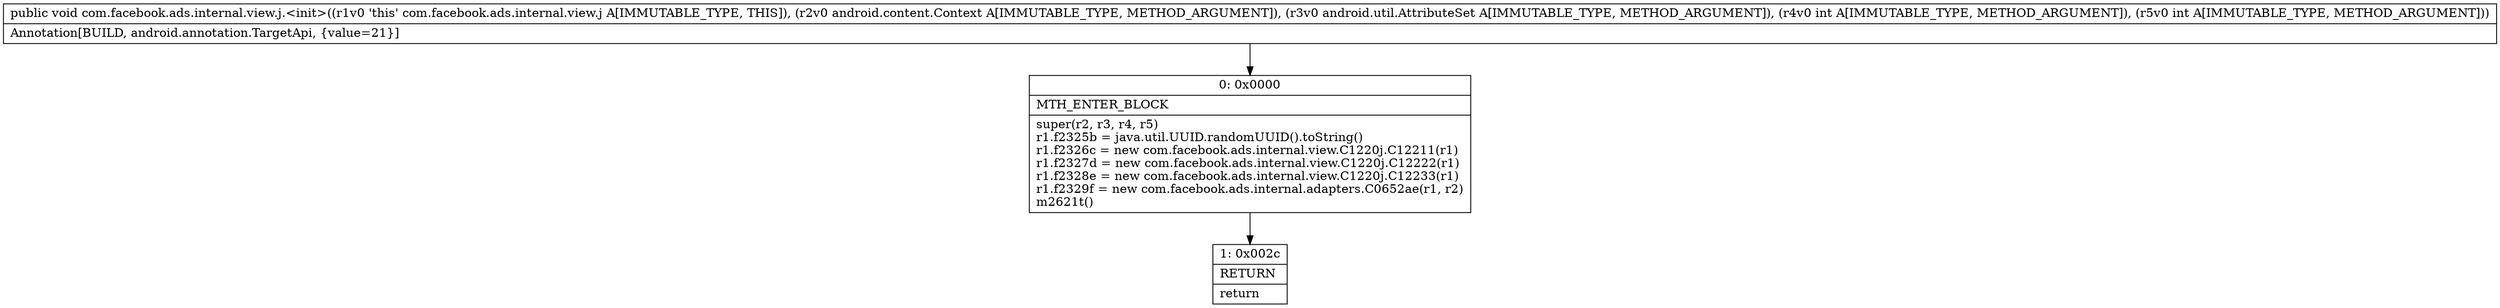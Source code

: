digraph "CFG forcom.facebook.ads.internal.view.j.\<init\>(Landroid\/content\/Context;Landroid\/util\/AttributeSet;II)V" {
Node_0 [shape=record,label="{0\:\ 0x0000|MTH_ENTER_BLOCK\l|super(r2, r3, r4, r5)\lr1.f2325b = java.util.UUID.randomUUID().toString()\lr1.f2326c = new com.facebook.ads.internal.view.C1220j.C12211(r1)\lr1.f2327d = new com.facebook.ads.internal.view.C1220j.C12222(r1)\lr1.f2328e = new com.facebook.ads.internal.view.C1220j.C12233(r1)\lr1.f2329f = new com.facebook.ads.internal.adapters.C0652ae(r1, r2)\lm2621t()\l}"];
Node_1 [shape=record,label="{1\:\ 0x002c|RETURN\l|return\l}"];
MethodNode[shape=record,label="{public void com.facebook.ads.internal.view.j.\<init\>((r1v0 'this' com.facebook.ads.internal.view.j A[IMMUTABLE_TYPE, THIS]), (r2v0 android.content.Context A[IMMUTABLE_TYPE, METHOD_ARGUMENT]), (r3v0 android.util.AttributeSet A[IMMUTABLE_TYPE, METHOD_ARGUMENT]), (r4v0 int A[IMMUTABLE_TYPE, METHOD_ARGUMENT]), (r5v0 int A[IMMUTABLE_TYPE, METHOD_ARGUMENT]))  | Annotation[BUILD, android.annotation.TargetApi, \{value=21\}]\l}"];
MethodNode -> Node_0;
Node_0 -> Node_1;
}

